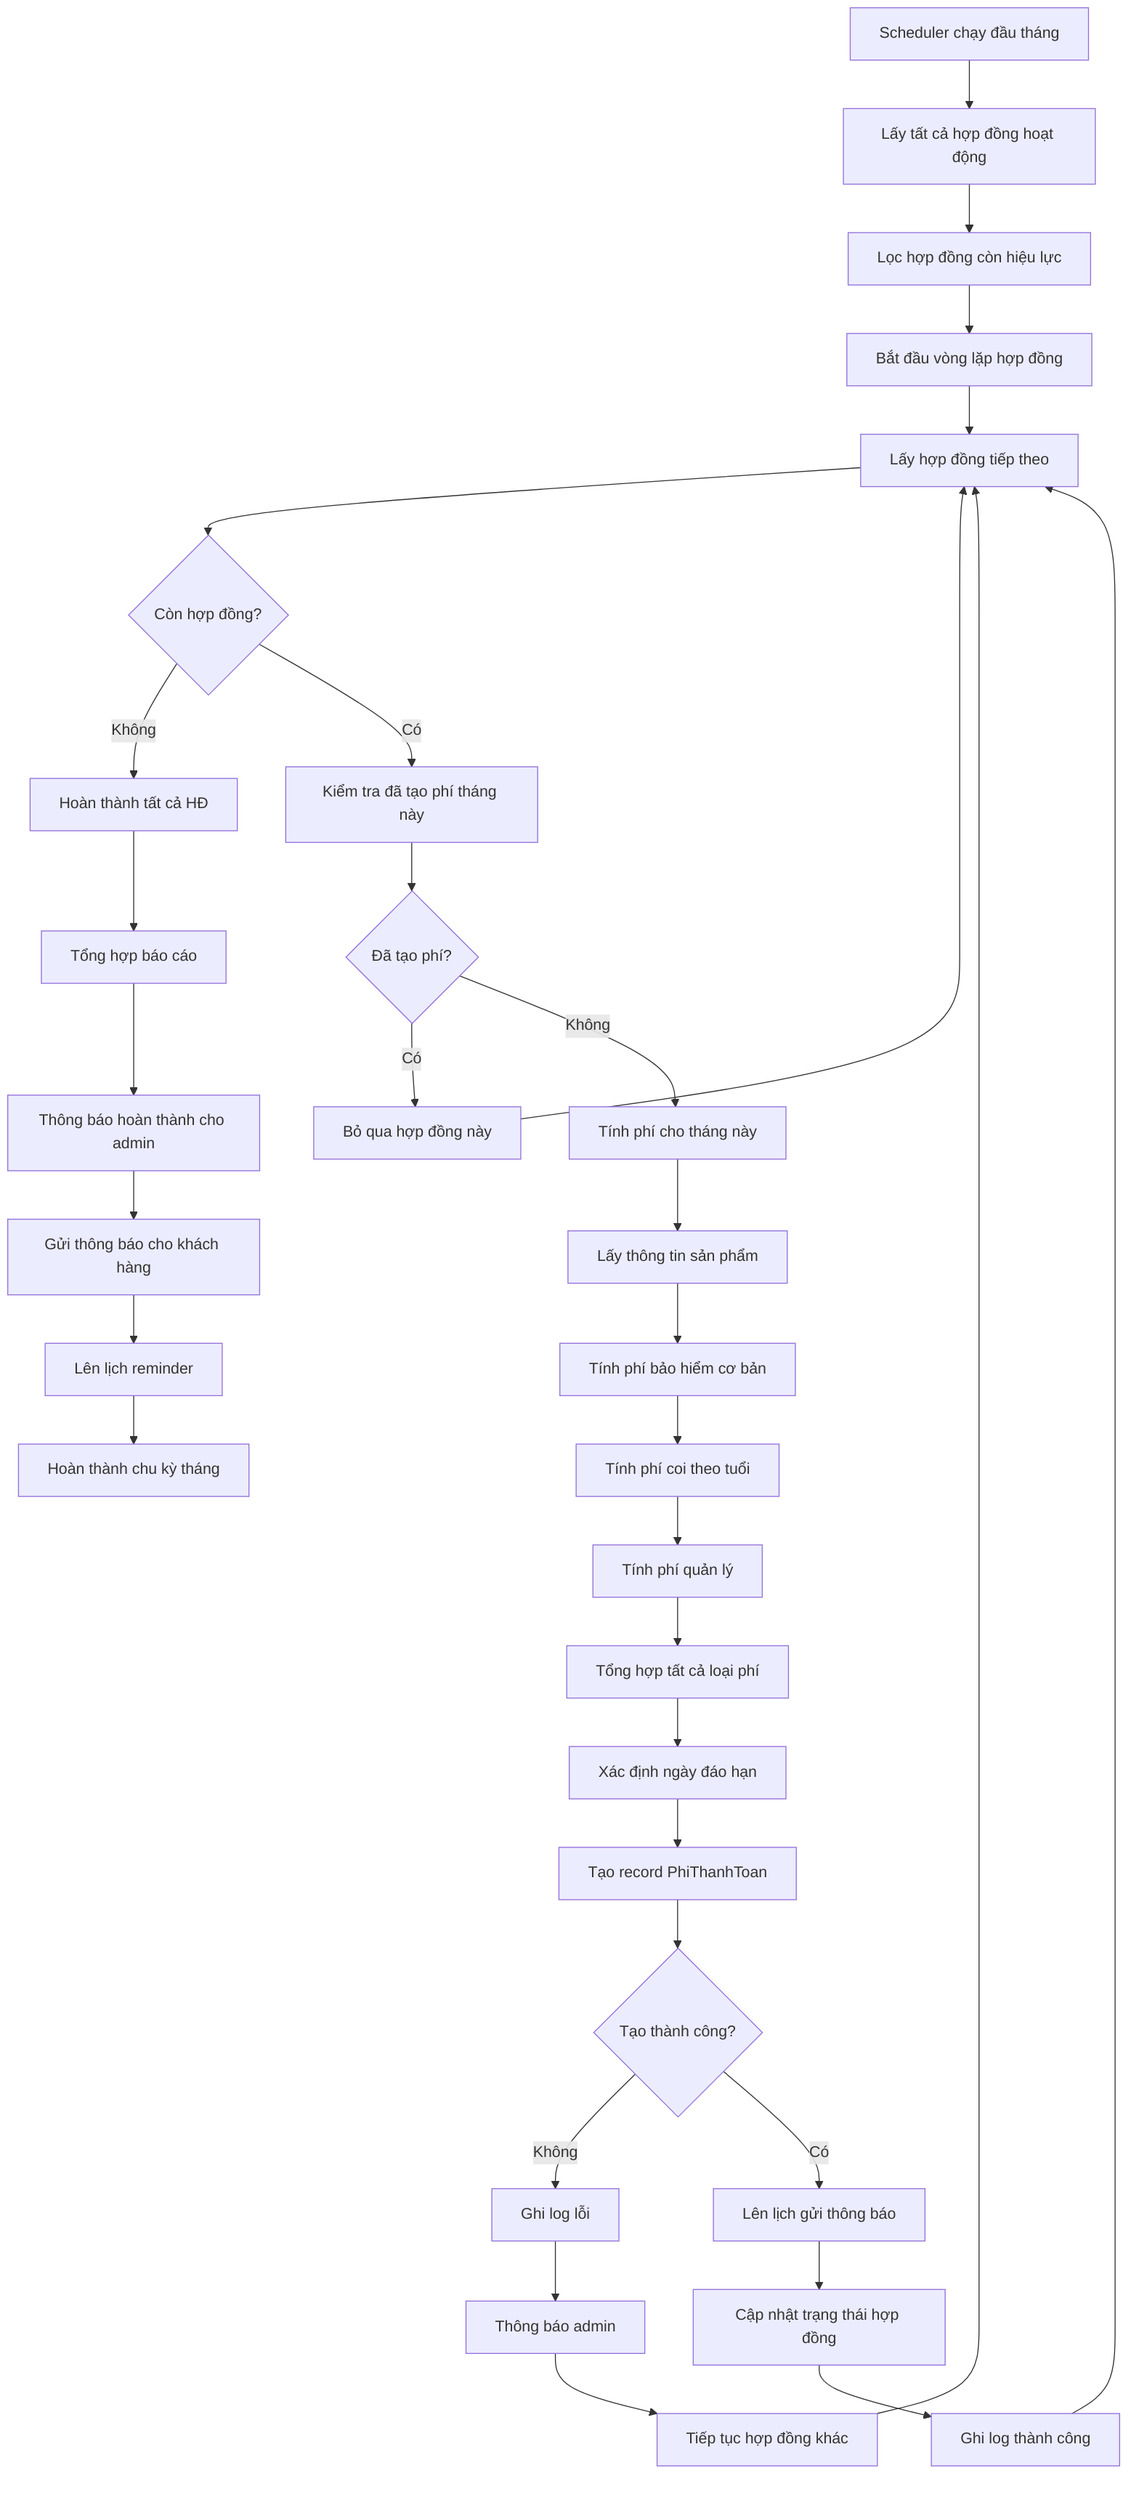 flowchart TD
    A[Scheduler chạy đầu tháng] --> B[Lấy tất cả hợp đồng hoạt động]
    B --> C[Lọc hợp đồng còn hiệu lực]
    C --> D[Bắt đầu vòng lặp hợp đồng]
    
    D --> E[Lấy hợp đồng tiếp theo]
    E --> F{Còn hợp đồng?}
    F -->|Không| G[Hoàn thành tất cả HĐ]
    
    F -->|Có| H[Kiểm tra đã tạo phí tháng này]
    H --> I{Đã tạo phí?}
    I -->|Có| J[Bỏ qua hợp đồng này]
    J --> E
    
    I -->|Không| K[Tính phí cho tháng này]
    K --> L[Lấy thông tin sản phẩm]
    L --> M[Tính phí bảo hiểm cơ bản]
    M --> N[Tính phí coi theo tuổi]
    N --> O[Tính phí quản lý]
    
    O --> P[Tổng hợp tất cả loại phí]
    P --> Q[Xác định ngày đáo hạn]
    Q --> R[Tạo record PhiThanhToan]
    
    R --> S{Tạo thành công?}
    S -->|Không| T[Ghi log lỗi]
    T --> U[Thông báo admin]
    U --> V[Tiếp tục hợp đồng khác]
    V --> E
    
    S -->|Có| W[Lên lịch gửi thông báo]
    W --> X[Cập nhật trạng thái hợp đồng]
    X --> Y[Ghi log thành công]
    Y --> E
    
    G --> Z[Tổng hợp báo cáo]
    Z --> AA[Thông báo hoàn thành cho admin]
    AA --> BB[Gửi thông báo cho khách hàng]
    BB --> CC[Lên lịch reminder]
    CC --> DD[Hoàn thành chu kỳ tháng]